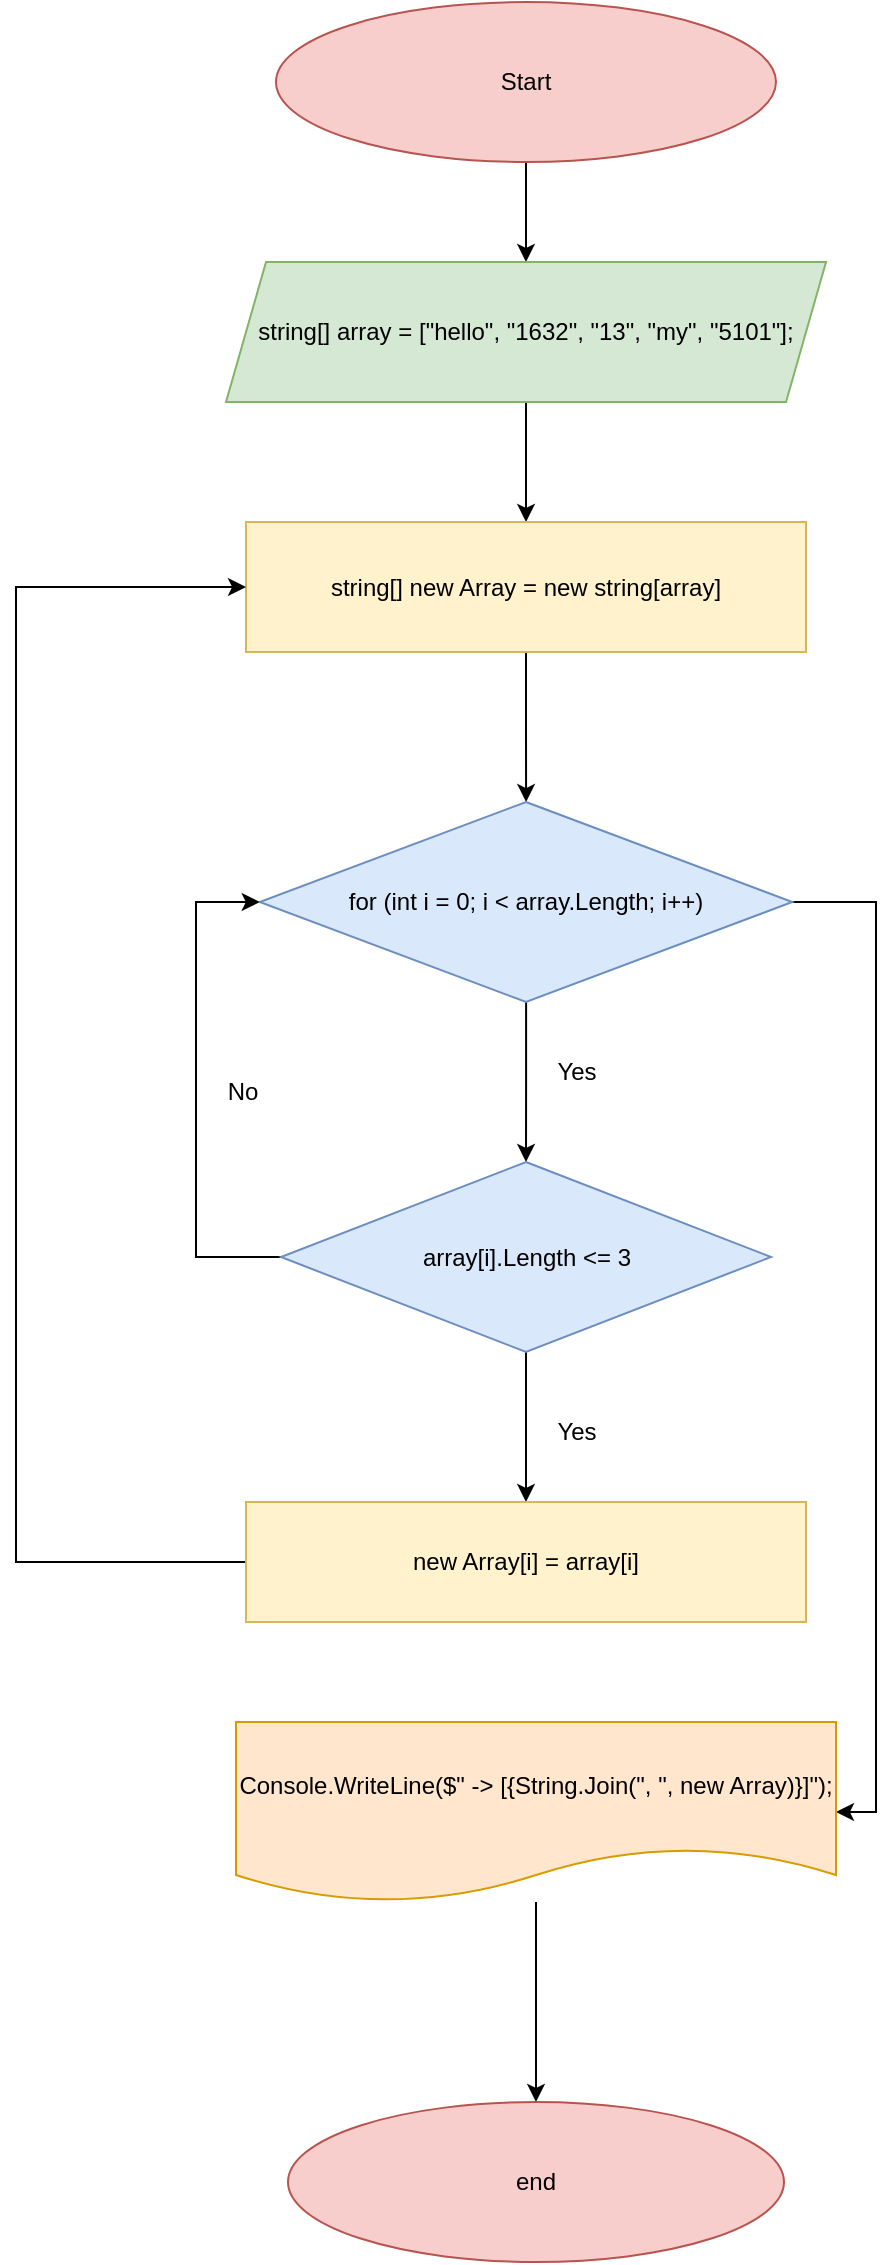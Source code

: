 <mxfile version="20.7.4" type="device"><diagram id="Z4UX_QNzurDN-0goX7J1" name="Страница 1"><mxGraphModel dx="1098" dy="820" grid="1" gridSize="10" guides="1" tooltips="1" connect="1" arrows="1" fold="1" page="1" pageScale="1" pageWidth="827" pageHeight="1169" math="0" shadow="0"><root><mxCell id="0"/><mxCell id="1" parent="0"/><mxCell id="f4nmd0RxSOrqx1rV3jF--3" value="" style="edgeStyle=orthogonalEdgeStyle;rounded=0;orthogonalLoop=1;jettySize=auto;html=1;" edge="1" parent="1" source="f4nmd0RxSOrqx1rV3jF--1" target="f4nmd0RxSOrqx1rV3jF--2"><mxGeometry relative="1" as="geometry"/></mxCell><mxCell id="f4nmd0RxSOrqx1rV3jF--1" value="Start" style="ellipse;whiteSpace=wrap;html=1;fillColor=#f8cecc;strokeColor=#b85450;" vertex="1" parent="1"><mxGeometry x="300" y="10" width="250" height="80" as="geometry"/></mxCell><mxCell id="f4nmd0RxSOrqx1rV3jF--7" value="" style="edgeStyle=orthogonalEdgeStyle;rounded=0;orthogonalLoop=1;jettySize=auto;html=1;" edge="1" parent="1" source="f4nmd0RxSOrqx1rV3jF--2" target="f4nmd0RxSOrqx1rV3jF--6"><mxGeometry relative="1" as="geometry"/></mxCell><mxCell id="f4nmd0RxSOrqx1rV3jF--2" value="string[] array = [&quot;hello&quot;, &quot;1632&quot;, &quot;13&quot;, &quot;my&quot;, &quot;5101&quot;];" style="shape=parallelogram;perimeter=parallelogramPerimeter;whiteSpace=wrap;html=1;fixedSize=1;fillColor=#d5e8d4;strokeColor=#82b366;" vertex="1" parent="1"><mxGeometry x="275.01" y="140" width="300" height="70" as="geometry"/></mxCell><mxCell id="f4nmd0RxSOrqx1rV3jF--10" value="" style="edgeStyle=orthogonalEdgeStyle;rounded=0;orthogonalLoop=1;jettySize=auto;html=1;" edge="1" parent="1" source="f4nmd0RxSOrqx1rV3jF--6" target="f4nmd0RxSOrqx1rV3jF--9"><mxGeometry relative="1" as="geometry"/></mxCell><mxCell id="f4nmd0RxSOrqx1rV3jF--6" value="string[] new Array = new string[array]" style="whiteSpace=wrap;html=1;fillColor=#fff2cc;strokeColor=#d6b656;" vertex="1" parent="1"><mxGeometry x="285.01" y="270" width="280" height="65" as="geometry"/></mxCell><mxCell id="f4nmd0RxSOrqx1rV3jF--12" value="" style="edgeStyle=orthogonalEdgeStyle;rounded=0;orthogonalLoop=1;jettySize=auto;html=1;" edge="1" parent="1" source="f4nmd0RxSOrqx1rV3jF--9" target="f4nmd0RxSOrqx1rV3jF--11"><mxGeometry relative="1" as="geometry"/></mxCell><mxCell id="f4nmd0RxSOrqx1rV3jF--35" style="edgeStyle=orthogonalEdgeStyle;rounded=0;orthogonalLoop=1;jettySize=auto;html=1;exitX=1;exitY=0.5;exitDx=0;exitDy=0;entryX=1;entryY=0.5;entryDx=0;entryDy=0;" edge="1" parent="1" source="f4nmd0RxSOrqx1rV3jF--9" target="f4nmd0RxSOrqx1rV3jF--17"><mxGeometry relative="1" as="geometry"/></mxCell><mxCell id="f4nmd0RxSOrqx1rV3jF--9" value="for (int i = 0; i &amp;lt; array.Length; i++)" style="rhombus;whiteSpace=wrap;html=1;fillColor=#dae8fc;strokeColor=#6c8ebf;" vertex="1" parent="1"><mxGeometry x="291.88" y="410" width="266.25" height="100" as="geometry"/></mxCell><mxCell id="f4nmd0RxSOrqx1rV3jF--20" value="" style="edgeStyle=orthogonalEdgeStyle;rounded=0;orthogonalLoop=1;jettySize=auto;html=1;" edge="1" parent="1" source="f4nmd0RxSOrqx1rV3jF--11" target="f4nmd0RxSOrqx1rV3jF--19"><mxGeometry relative="1" as="geometry"/></mxCell><mxCell id="f4nmd0RxSOrqx1rV3jF--32" style="edgeStyle=orthogonalEdgeStyle;rounded=0;orthogonalLoop=1;jettySize=auto;html=1;exitX=0;exitY=0.5;exitDx=0;exitDy=0;entryX=0;entryY=0.5;entryDx=0;entryDy=0;" edge="1" parent="1" source="f4nmd0RxSOrqx1rV3jF--11" target="f4nmd0RxSOrqx1rV3jF--9"><mxGeometry relative="1" as="geometry"><Array as="points"><mxPoint x="260" y="638"/><mxPoint x="260" y="460"/></Array></mxGeometry></mxCell><mxCell id="f4nmd0RxSOrqx1rV3jF--11" value="array[i].Length &amp;lt;= 3" style="rhombus;whiteSpace=wrap;html=1;fillColor=#dae8fc;strokeColor=#6c8ebf;" vertex="1" parent="1"><mxGeometry x="302.5" y="590" width="245" height="95" as="geometry"/></mxCell><mxCell id="f4nmd0RxSOrqx1rV3jF--29" value="" style="edgeStyle=orthogonalEdgeStyle;rounded=0;orthogonalLoop=1;jettySize=auto;html=1;" edge="1" parent="1" source="f4nmd0RxSOrqx1rV3jF--17" target="f4nmd0RxSOrqx1rV3jF--28"><mxGeometry relative="1" as="geometry"/></mxCell><mxCell id="f4nmd0RxSOrqx1rV3jF--17" value="Console.WriteLine($&quot; -&amp;gt; [{String.Join(&quot;, &quot;, new Array)}]&quot;);" style="shape=document;whiteSpace=wrap;html=1;boundedLbl=1;fillColor=#ffe6cc;strokeColor=#d79b00;" vertex="1" parent="1"><mxGeometry x="280" y="870" width="300" height="90" as="geometry"/></mxCell><mxCell id="f4nmd0RxSOrqx1rV3jF--33" style="edgeStyle=orthogonalEdgeStyle;rounded=0;orthogonalLoop=1;jettySize=auto;html=1;exitX=0;exitY=0.5;exitDx=0;exitDy=0;entryX=0;entryY=0.5;entryDx=0;entryDy=0;" edge="1" parent="1" source="f4nmd0RxSOrqx1rV3jF--19" target="f4nmd0RxSOrqx1rV3jF--6"><mxGeometry relative="1" as="geometry"><Array as="points"><mxPoint x="170" y="790"/><mxPoint x="170" y="303"/></Array></mxGeometry></mxCell><mxCell id="f4nmd0RxSOrqx1rV3jF--19" value="new Array[i] = array[i]" style="whiteSpace=wrap;html=1;fillColor=#fff2cc;strokeColor=#d6b656;" vertex="1" parent="1"><mxGeometry x="285.01" y="760" width="280" height="60" as="geometry"/></mxCell><mxCell id="f4nmd0RxSOrqx1rV3jF--23" value="Yes" style="text;html=1;align=center;verticalAlign=middle;resizable=0;points=[];autosize=1;strokeColor=none;fillColor=none;" vertex="1" parent="1"><mxGeometry x="430" y="530" width="40" height="30" as="geometry"/></mxCell><mxCell id="f4nmd0RxSOrqx1rV3jF--24" value="No" style="text;html=1;align=center;verticalAlign=middle;resizable=0;points=[];autosize=1;strokeColor=none;fillColor=none;" vertex="1" parent="1"><mxGeometry x="262.5" y="540" width="40" height="30" as="geometry"/></mxCell><mxCell id="f4nmd0RxSOrqx1rV3jF--28" value="end" style="ellipse;whiteSpace=wrap;html=1;fillColor=#f8cecc;strokeColor=#b85450;" vertex="1" parent="1"><mxGeometry x="306" y="1060" width="248" height="80" as="geometry"/></mxCell><mxCell id="f4nmd0RxSOrqx1rV3jF--34" value="Yes" style="text;html=1;align=center;verticalAlign=middle;resizable=0;points=[];autosize=1;strokeColor=none;fillColor=none;" vertex="1" parent="1"><mxGeometry x="430" y="710" width="40" height="30" as="geometry"/></mxCell></root></mxGraphModel></diagram></mxfile>